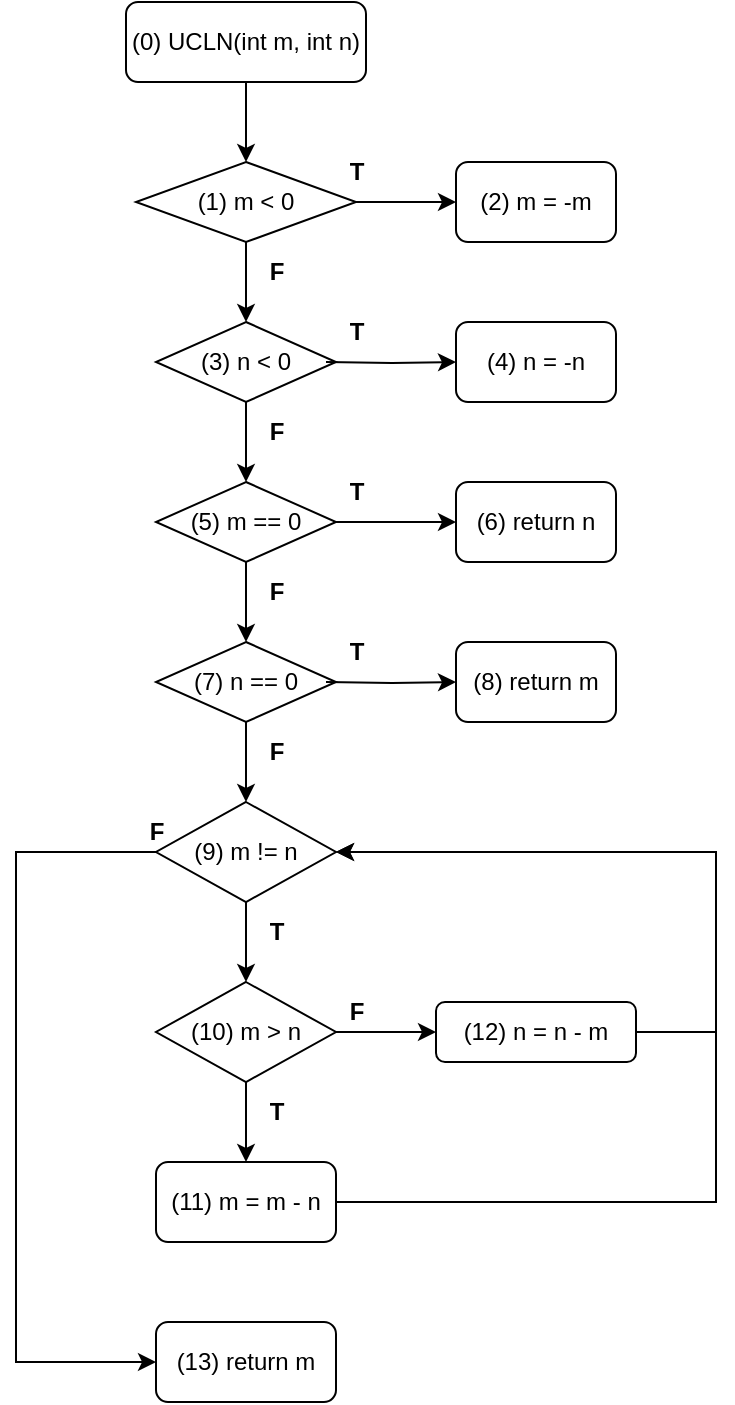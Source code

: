 <mxfile version="24.2.1" type="github">
  <diagram name="Page-1" id="Tt8ntewG_qiVopKsJCyd">
    <mxGraphModel dx="1191" dy="617" grid="1" gridSize="10" guides="1" tooltips="1" connect="1" arrows="1" fold="1" page="1" pageScale="1" pageWidth="850" pageHeight="1100" math="0" shadow="0">
      <root>
        <mxCell id="0" />
        <mxCell id="1" parent="0" />
        <mxCell id="Tbf_xBtVYPt_37wN60Tl-2" style="edgeStyle=orthogonalEdgeStyle;rounded=0;orthogonalLoop=1;jettySize=auto;html=1;exitX=0.5;exitY=1;exitDx=0;exitDy=0;" edge="1" parent="1" source="Tbf_xBtVYPt_37wN60Tl-1" target="Tbf_xBtVYPt_37wN60Tl-3">
          <mxGeometry relative="1" as="geometry">
            <mxPoint x="425" y="100" as="targetPoint" />
          </mxGeometry>
        </mxCell>
        <mxCell id="Tbf_xBtVYPt_37wN60Tl-1" value="(0) UCLN(int m, int n)" style="rounded=1;whiteSpace=wrap;html=1;" vertex="1" parent="1">
          <mxGeometry x="365" y="10" width="120" height="40" as="geometry" />
        </mxCell>
        <mxCell id="Tbf_xBtVYPt_37wN60Tl-4" style="edgeStyle=orthogonalEdgeStyle;rounded=0;orthogonalLoop=1;jettySize=auto;html=1;exitX=1;exitY=0.5;exitDx=0;exitDy=0;" edge="1" parent="1" source="Tbf_xBtVYPt_37wN60Tl-3" target="Tbf_xBtVYPt_37wN60Tl-5">
          <mxGeometry relative="1" as="geometry">
            <mxPoint x="510" y="110" as="targetPoint" />
          </mxGeometry>
        </mxCell>
        <mxCell id="Tbf_xBtVYPt_37wN60Tl-8" style="edgeStyle=orthogonalEdgeStyle;rounded=0;orthogonalLoop=1;jettySize=auto;html=1;exitX=0.5;exitY=1;exitDx=0;exitDy=0;entryX=0.5;entryY=0;entryDx=0;entryDy=0;" edge="1" parent="1" source="Tbf_xBtVYPt_37wN60Tl-3" target="Tbf_xBtVYPt_37wN60Tl-7">
          <mxGeometry relative="1" as="geometry" />
        </mxCell>
        <mxCell id="Tbf_xBtVYPt_37wN60Tl-3" value="&lt;span id=&quot;selected_text&quot;&gt;&lt;/span&gt;&lt;span id=&quot;selected_text&quot;&gt;&lt;/span&gt;(1) m &amp;lt; 0" style="rhombus;whiteSpace=wrap;html=1;" vertex="1" parent="1">
          <mxGeometry x="370" y="90" width="110" height="40" as="geometry" />
        </mxCell>
        <mxCell id="Tbf_xBtVYPt_37wN60Tl-5" value="&lt;span id=&quot;selected_text&quot;&gt;&lt;/span&gt;&lt;span id=&quot;selected_text&quot;&gt;&lt;/span&gt;(2) m = -m" style="rounded=1;whiteSpace=wrap;html=1;" vertex="1" parent="1">
          <mxGeometry x="530" y="90" width="80" height="40" as="geometry" />
        </mxCell>
        <mxCell id="Tbf_xBtVYPt_37wN60Tl-18" style="edgeStyle=orthogonalEdgeStyle;rounded=0;orthogonalLoop=1;jettySize=auto;html=1;exitX=0.5;exitY=1;exitDx=0;exitDy=0;entryX=0.5;entryY=0;entryDx=0;entryDy=0;" edge="1" parent="1" source="Tbf_xBtVYPt_37wN60Tl-7" target="Tbf_xBtVYPt_37wN60Tl-13">
          <mxGeometry relative="1" as="geometry" />
        </mxCell>
        <mxCell id="Tbf_xBtVYPt_37wN60Tl-7" value="&lt;span id=&quot;selected_text&quot;&gt;&lt;/span&gt;&lt;span id=&quot;selected_text&quot;&gt;&lt;/span&gt;&lt;span id=&quot;selected_text&quot;&gt;&lt;/span&gt;(3) n &amp;lt; 0" style="rhombus;whiteSpace=wrap;html=1;" vertex="1" parent="1">
          <mxGeometry x="380" y="170" width="90" height="40" as="geometry" />
        </mxCell>
        <mxCell id="Tbf_xBtVYPt_37wN60Tl-9" style="edgeStyle=orthogonalEdgeStyle;rounded=0;orthogonalLoop=1;jettySize=auto;html=1;exitX=1;exitY=0.5;exitDx=0;exitDy=0;" edge="1" parent="1" target="Tbf_xBtVYPt_37wN60Tl-10">
          <mxGeometry relative="1" as="geometry">
            <mxPoint x="510" y="190" as="targetPoint" />
            <mxPoint x="465" y="190" as="sourcePoint" />
          </mxGeometry>
        </mxCell>
        <mxCell id="Tbf_xBtVYPt_37wN60Tl-10" value="&lt;span id=&quot;selected_text&quot;&gt;&lt;/span&gt;(4) n = -n" style="rounded=1;whiteSpace=wrap;html=1;" vertex="1" parent="1">
          <mxGeometry x="530" y="170" width="80" height="40" as="geometry" />
        </mxCell>
        <mxCell id="Tbf_xBtVYPt_37wN60Tl-11" style="edgeStyle=orthogonalEdgeStyle;rounded=0;orthogonalLoop=1;jettySize=auto;html=1;exitX=1;exitY=0.5;exitDx=0;exitDy=0;" edge="1" parent="1" source="Tbf_xBtVYPt_37wN60Tl-13" target="Tbf_xBtVYPt_37wN60Tl-14">
          <mxGeometry relative="1" as="geometry">
            <mxPoint x="510" y="270" as="targetPoint" />
          </mxGeometry>
        </mxCell>
        <mxCell id="Tbf_xBtVYPt_37wN60Tl-12" style="edgeStyle=orthogonalEdgeStyle;rounded=0;orthogonalLoop=1;jettySize=auto;html=1;exitX=0.5;exitY=1;exitDx=0;exitDy=0;entryX=0.5;entryY=0;entryDx=0;entryDy=0;" edge="1" parent="1" source="Tbf_xBtVYPt_37wN60Tl-13" target="Tbf_xBtVYPt_37wN60Tl-15">
          <mxGeometry relative="1" as="geometry" />
        </mxCell>
        <mxCell id="Tbf_xBtVYPt_37wN60Tl-13" value="&lt;span id=&quot;selected_text&quot;&gt;&lt;/span&gt;&lt;span id=&quot;selected_text&quot;&gt;&lt;/span&gt;&lt;span id=&quot;selected_text&quot;&gt;&lt;/span&gt;&lt;span id=&quot;selected_text&quot;&gt;&lt;/span&gt;&lt;span id=&quot;selected_text&quot;&gt;&lt;/span&gt;&lt;span id=&quot;selected_text&quot;&gt;&lt;/span&gt;(5) m == 0" style="rhombus;whiteSpace=wrap;html=1;" vertex="1" parent="1">
          <mxGeometry x="380" y="250" width="90" height="40" as="geometry" />
        </mxCell>
        <mxCell id="Tbf_xBtVYPt_37wN60Tl-14" value="&lt;span id=&quot;selected_text&quot;&gt;&lt;/span&gt;&lt;span id=&quot;selected_text&quot;&gt;&lt;/span&gt;&lt;span id=&quot;selected_text&quot;&gt;&lt;/span&gt;&lt;span id=&quot;selected_text&quot;&gt;&lt;/span&gt;(6) return n" style="rounded=1;whiteSpace=wrap;html=1;" vertex="1" parent="1">
          <mxGeometry x="530" y="250" width="80" height="40" as="geometry" />
        </mxCell>
        <mxCell id="Tbf_xBtVYPt_37wN60Tl-19" style="edgeStyle=orthogonalEdgeStyle;rounded=0;orthogonalLoop=1;jettySize=auto;html=1;exitX=0.5;exitY=1;exitDx=0;exitDy=0;" edge="1" parent="1" source="Tbf_xBtVYPt_37wN60Tl-15" target="Tbf_xBtVYPt_37wN60Tl-20">
          <mxGeometry relative="1" as="geometry">
            <mxPoint x="425" y="430" as="targetPoint" />
          </mxGeometry>
        </mxCell>
        <mxCell id="Tbf_xBtVYPt_37wN60Tl-15" value="&lt;span id=&quot;selected_text&quot;&gt;&lt;/span&gt;&lt;span id=&quot;selected_text&quot;&gt;&lt;/span&gt;&lt;span id=&quot;selected_text&quot;&gt;&lt;/span&gt;&lt;span id=&quot;selected_text&quot;&gt;&lt;/span&gt;&lt;span id=&quot;selected_text&quot;&gt;&lt;/span&gt;(7) n &lt;span id=&quot;selected_text&quot;&gt;&lt;/span&gt;== 0" style="rhombus;whiteSpace=wrap;html=1;" vertex="1" parent="1">
          <mxGeometry x="380" y="330" width="90" height="40" as="geometry" />
        </mxCell>
        <mxCell id="Tbf_xBtVYPt_37wN60Tl-16" style="edgeStyle=orthogonalEdgeStyle;rounded=0;orthogonalLoop=1;jettySize=auto;html=1;exitX=1;exitY=0.5;exitDx=0;exitDy=0;" edge="1" parent="1" target="Tbf_xBtVYPt_37wN60Tl-17">
          <mxGeometry relative="1" as="geometry">
            <mxPoint x="510" y="350" as="targetPoint" />
            <mxPoint x="465" y="350" as="sourcePoint" />
          </mxGeometry>
        </mxCell>
        <mxCell id="Tbf_xBtVYPt_37wN60Tl-17" value="&lt;span id=&quot;selected_text&quot;&gt;&lt;/span&gt;&lt;span id=&quot;selected_text&quot;&gt;&lt;/span&gt;&lt;span id=&quot;selected_text&quot;&gt;&lt;/span&gt;&lt;span id=&quot;selected_text&quot;&gt;&lt;/span&gt;&lt;span id=&quot;selected_text&quot;&gt;&lt;/span&gt;(8) return m" style="rounded=1;whiteSpace=wrap;html=1;" vertex="1" parent="1">
          <mxGeometry x="530" y="330" width="80" height="40" as="geometry" />
        </mxCell>
        <mxCell id="Tbf_xBtVYPt_37wN60Tl-29" style="edgeStyle=orthogonalEdgeStyle;rounded=0;orthogonalLoop=1;jettySize=auto;html=1;exitX=0.5;exitY=1;exitDx=0;exitDy=0;entryX=0.5;entryY=0;entryDx=0;entryDy=0;" edge="1" parent="1" source="Tbf_xBtVYPt_37wN60Tl-20" target="Tbf_xBtVYPt_37wN60Tl-30">
          <mxGeometry relative="1" as="geometry">
            <mxPoint x="425" y="510" as="targetPoint" />
          </mxGeometry>
        </mxCell>
        <mxCell id="Tbf_xBtVYPt_37wN60Tl-41" style="edgeStyle=orthogonalEdgeStyle;rounded=0;orthogonalLoop=1;jettySize=auto;html=1;exitX=0;exitY=0.5;exitDx=0;exitDy=0;entryX=0;entryY=0.5;entryDx=0;entryDy=0;" edge="1" parent="1" source="Tbf_xBtVYPt_37wN60Tl-20" target="Tbf_xBtVYPt_37wN60Tl-40">
          <mxGeometry relative="1" as="geometry">
            <Array as="points">
              <mxPoint x="310" y="435" />
              <mxPoint x="310" y="690" />
            </Array>
          </mxGeometry>
        </mxCell>
        <mxCell id="Tbf_xBtVYPt_37wN60Tl-20" value="(9) m != n" style="rhombus;whiteSpace=wrap;html=1;" vertex="1" parent="1">
          <mxGeometry x="380" y="410" width="90" height="50" as="geometry" />
        </mxCell>
        <mxCell id="Tbf_xBtVYPt_37wN60Tl-21" value="&lt;span id=&quot;selected_text&quot;&gt;&lt;/span&gt;&lt;span id=&quot;selected_text&quot;&gt;&lt;/span&gt;&lt;b&gt;&lt;span id=&quot;selected_text&quot;&gt;&lt;/span&gt;T&lt;/b&gt;" style="text;html=1;align=center;verticalAlign=middle;resizable=0;points=[];autosize=1;strokeColor=none;fillColor=none;" vertex="1" parent="1">
          <mxGeometry x="465" y="80" width="30" height="30" as="geometry" />
        </mxCell>
        <mxCell id="Tbf_xBtVYPt_37wN60Tl-22" value="&lt;span id=&quot;selected_text&quot;&gt;&lt;/span&gt;&lt;span id=&quot;selected_text&quot;&gt;&lt;/span&gt;&lt;b&gt;&lt;span id=&quot;selected_text&quot;&gt;&lt;/span&gt;F&lt;/b&gt;" style="text;html=1;align=center;verticalAlign=middle;resizable=0;points=[];autosize=1;strokeColor=none;fillColor=none;" vertex="1" parent="1">
          <mxGeometry x="425" y="130" width="30" height="30" as="geometry" />
        </mxCell>
        <mxCell id="Tbf_xBtVYPt_37wN60Tl-23" value="&lt;span id=&quot;selected_text&quot;&gt;&lt;/span&gt;&lt;span id=&quot;selected_text&quot;&gt;&lt;/span&gt;&lt;b&gt;&lt;span id=&quot;selected_text&quot;&gt;&lt;/span&gt;T&lt;/b&gt;" style="text;html=1;align=center;verticalAlign=middle;resizable=0;points=[];autosize=1;strokeColor=none;fillColor=none;" vertex="1" parent="1">
          <mxGeometry x="465" y="160" width="30" height="30" as="geometry" />
        </mxCell>
        <mxCell id="Tbf_xBtVYPt_37wN60Tl-24" value="&lt;span id=&quot;selected_text&quot;&gt;&lt;/span&gt;&lt;span id=&quot;selected_text&quot;&gt;&lt;/span&gt;&lt;b&gt;&lt;span id=&quot;selected_text&quot;&gt;&lt;/span&gt;T&lt;/b&gt;" style="text;html=1;align=center;verticalAlign=middle;resizable=0;points=[];autosize=1;strokeColor=none;fillColor=none;" vertex="1" parent="1">
          <mxGeometry x="465" y="240" width="30" height="30" as="geometry" />
        </mxCell>
        <mxCell id="Tbf_xBtVYPt_37wN60Tl-25" value="&lt;span id=&quot;selected_text&quot;&gt;&lt;/span&gt;&lt;span id=&quot;selected_text&quot;&gt;&lt;/span&gt;&lt;b&gt;&lt;span id=&quot;selected_text&quot;&gt;&lt;/span&gt;T&lt;/b&gt;" style="text;html=1;align=center;verticalAlign=middle;resizable=0;points=[];autosize=1;strokeColor=none;fillColor=none;" vertex="1" parent="1">
          <mxGeometry x="465" y="320" width="30" height="30" as="geometry" />
        </mxCell>
        <mxCell id="Tbf_xBtVYPt_37wN60Tl-26" value="&lt;span id=&quot;selected_text&quot;&gt;&lt;/span&gt;&lt;span id=&quot;selected_text&quot;&gt;&lt;/span&gt;&lt;b&gt;&lt;span id=&quot;selected_text&quot;&gt;&lt;/span&gt;F&lt;/b&gt;" style="text;html=1;align=center;verticalAlign=middle;resizable=0;points=[];autosize=1;strokeColor=none;fillColor=none;" vertex="1" parent="1">
          <mxGeometry x="425" y="210" width="30" height="30" as="geometry" />
        </mxCell>
        <mxCell id="Tbf_xBtVYPt_37wN60Tl-27" value="&lt;span id=&quot;selected_text&quot;&gt;&lt;/span&gt;&lt;span id=&quot;selected_text&quot;&gt;&lt;/span&gt;&lt;b&gt;&lt;span id=&quot;selected_text&quot;&gt;&lt;/span&gt;F&lt;/b&gt;" style="text;html=1;align=center;verticalAlign=middle;resizable=0;points=[];autosize=1;strokeColor=none;fillColor=none;" vertex="1" parent="1">
          <mxGeometry x="425" y="290" width="30" height="30" as="geometry" />
        </mxCell>
        <mxCell id="Tbf_xBtVYPt_37wN60Tl-28" value="&lt;span id=&quot;selected_text&quot;&gt;&lt;/span&gt;&lt;span id=&quot;selected_text&quot;&gt;&lt;/span&gt;&lt;b&gt;&lt;span id=&quot;selected_text&quot;&gt;&lt;/span&gt;F&lt;/b&gt;" style="text;html=1;align=center;verticalAlign=middle;resizable=0;points=[];autosize=1;strokeColor=none;fillColor=none;" vertex="1" parent="1">
          <mxGeometry x="425" y="370" width="30" height="30" as="geometry" />
        </mxCell>
        <mxCell id="Tbf_xBtVYPt_37wN60Tl-31" style="edgeStyle=orthogonalEdgeStyle;rounded=0;orthogonalLoop=1;jettySize=auto;html=1;exitX=0.5;exitY=1;exitDx=0;exitDy=0;" edge="1" parent="1" source="Tbf_xBtVYPt_37wN60Tl-30" target="Tbf_xBtVYPt_37wN60Tl-32">
          <mxGeometry relative="1" as="geometry">
            <mxPoint x="425" y="600" as="targetPoint" />
          </mxGeometry>
        </mxCell>
        <mxCell id="Tbf_xBtVYPt_37wN60Tl-33" style="edgeStyle=orthogonalEdgeStyle;rounded=0;orthogonalLoop=1;jettySize=auto;html=1;exitX=1;exitY=0.5;exitDx=0;exitDy=0;" edge="1" parent="1" source="Tbf_xBtVYPt_37wN60Tl-30" target="Tbf_xBtVYPt_37wN60Tl-34">
          <mxGeometry relative="1" as="geometry">
            <mxPoint x="530" y="525" as="targetPoint" />
          </mxGeometry>
        </mxCell>
        <mxCell id="Tbf_xBtVYPt_37wN60Tl-30" value="&lt;span id=&quot;selected_text&quot;&gt;&lt;/span&gt;&lt;span id=&quot;selected_text&quot;&gt;&lt;/span&gt;&lt;span id=&quot;selected_text&quot;&gt;&lt;/span&gt;&lt;span id=&quot;selected_text&quot;&gt;&lt;/span&gt;&lt;span id=&quot;selected_text&quot;&gt;&lt;/span&gt;(10) m &amp;gt; n" style="rhombus;whiteSpace=wrap;html=1;" vertex="1" parent="1">
          <mxGeometry x="380" y="500" width="90" height="50" as="geometry" />
        </mxCell>
        <mxCell id="Tbf_xBtVYPt_37wN60Tl-37" style="edgeStyle=orthogonalEdgeStyle;rounded=0;orthogonalLoop=1;jettySize=auto;html=1;exitX=1;exitY=0.5;exitDx=0;exitDy=0;entryX=1;entryY=0.5;entryDx=0;entryDy=0;" edge="1" parent="1" source="Tbf_xBtVYPt_37wN60Tl-32" target="Tbf_xBtVYPt_37wN60Tl-20">
          <mxGeometry relative="1" as="geometry">
            <Array as="points">
              <mxPoint x="660" y="610" />
              <mxPoint x="660" y="435" />
            </Array>
          </mxGeometry>
        </mxCell>
        <mxCell id="Tbf_xBtVYPt_37wN60Tl-32" value="&lt;span id=&quot;selected_text&quot;&gt;&lt;/span&gt;&lt;span id=&quot;selected_text&quot;&gt;&lt;/span&gt;(11) m = m - n" style="rounded=1;whiteSpace=wrap;html=1;" vertex="1" parent="1">
          <mxGeometry x="380" y="590" width="90" height="40" as="geometry" />
        </mxCell>
        <mxCell id="Tbf_xBtVYPt_37wN60Tl-38" style="edgeStyle=orthogonalEdgeStyle;rounded=0;orthogonalLoop=1;jettySize=auto;html=1;exitX=1;exitY=0.5;exitDx=0;exitDy=0;entryX=1;entryY=0.5;entryDx=0;entryDy=0;" edge="1" parent="1" source="Tbf_xBtVYPt_37wN60Tl-34" target="Tbf_xBtVYPt_37wN60Tl-20">
          <mxGeometry relative="1" as="geometry">
            <Array as="points">
              <mxPoint x="660" y="525" />
              <mxPoint x="660" y="435" />
            </Array>
          </mxGeometry>
        </mxCell>
        <mxCell id="Tbf_xBtVYPt_37wN60Tl-34" value="&lt;span id=&quot;selected_text&quot;&gt;&lt;/span&gt;&lt;span id=&quot;selected_text&quot;&gt;&lt;/span&gt;(12) n = n - m" style="rounded=1;whiteSpace=wrap;html=1;" vertex="1" parent="1">
          <mxGeometry x="520" y="510" width="100" height="30" as="geometry" />
        </mxCell>
        <mxCell id="Tbf_xBtVYPt_37wN60Tl-35" value="&lt;span id=&quot;selected_text&quot;&gt;&lt;/span&gt;&lt;span id=&quot;selected_text&quot;&gt;&lt;/span&gt;&lt;b&gt;&lt;span id=&quot;selected_text&quot;&gt;&lt;/span&gt;T&lt;/b&gt;" style="text;html=1;align=center;verticalAlign=middle;resizable=0;points=[];autosize=1;strokeColor=none;fillColor=none;" vertex="1" parent="1">
          <mxGeometry x="425" y="550" width="30" height="30" as="geometry" />
        </mxCell>
        <mxCell id="Tbf_xBtVYPt_37wN60Tl-36" value="&lt;span id=&quot;selected_text&quot;&gt;&lt;/span&gt;&lt;span id=&quot;selected_text&quot;&gt;&lt;/span&gt;&lt;b&gt;&lt;span id=&quot;selected_text&quot;&gt;&lt;/span&gt;F&lt;/b&gt;" style="text;html=1;align=center;verticalAlign=middle;resizable=0;points=[];autosize=1;strokeColor=none;fillColor=none;" vertex="1" parent="1">
          <mxGeometry x="465" y="500" width="30" height="30" as="geometry" />
        </mxCell>
        <mxCell id="Tbf_xBtVYPt_37wN60Tl-39" value="&lt;span id=&quot;selected_text&quot;&gt;&lt;/span&gt;&lt;span id=&quot;selected_text&quot;&gt;&lt;/span&gt;&lt;b&gt;&lt;span id=&quot;selected_text&quot;&gt;&lt;/span&gt;T&lt;/b&gt;" style="text;html=1;align=center;verticalAlign=middle;resizable=0;points=[];autosize=1;strokeColor=none;fillColor=none;" vertex="1" parent="1">
          <mxGeometry x="425" y="460" width="30" height="30" as="geometry" />
        </mxCell>
        <mxCell id="Tbf_xBtVYPt_37wN60Tl-40" value="&lt;span id=&quot;selected_text&quot;&gt;&lt;/span&gt;&lt;span id=&quot;selected_text&quot;&gt;&lt;/span&gt;(13) retur&lt;span id=&quot;selected_text&quot;&gt;&lt;/span&gt;&lt;span id=&quot;selected_text&quot;&gt;&lt;/span&gt;&lt;span id=&quot;selected_text&quot;&gt;&lt;/span&gt;&lt;span id=&quot;selected_text&quot;&gt;&lt;/span&gt;&lt;span id=&quot;selected_text&quot;&gt;&lt;/span&gt;&lt;span id=&quot;selected_text&quot;&gt;&lt;/span&gt;&lt;span id=&quot;selected_text&quot;&gt;&lt;/span&gt;n m" style="rounded=1;whiteSpace=wrap;html=1;" vertex="1" parent="1">
          <mxGeometry x="380" y="670" width="90" height="40" as="geometry" />
        </mxCell>
        <mxCell id="Tbf_xBtVYPt_37wN60Tl-42" value="&lt;span id=&quot;selected_text&quot;&gt;&lt;/span&gt;&lt;span id=&quot;selected_text&quot;&gt;&lt;/span&gt;&lt;b&gt;&lt;span id=&quot;selected_text&quot;&gt;&lt;/span&gt;F&lt;/b&gt;" style="text;html=1;align=center;verticalAlign=middle;resizable=0;points=[];autosize=1;strokeColor=none;fillColor=none;" vertex="1" parent="1">
          <mxGeometry x="365" y="410" width="30" height="30" as="geometry" />
        </mxCell>
      </root>
    </mxGraphModel>
  </diagram>
</mxfile>
